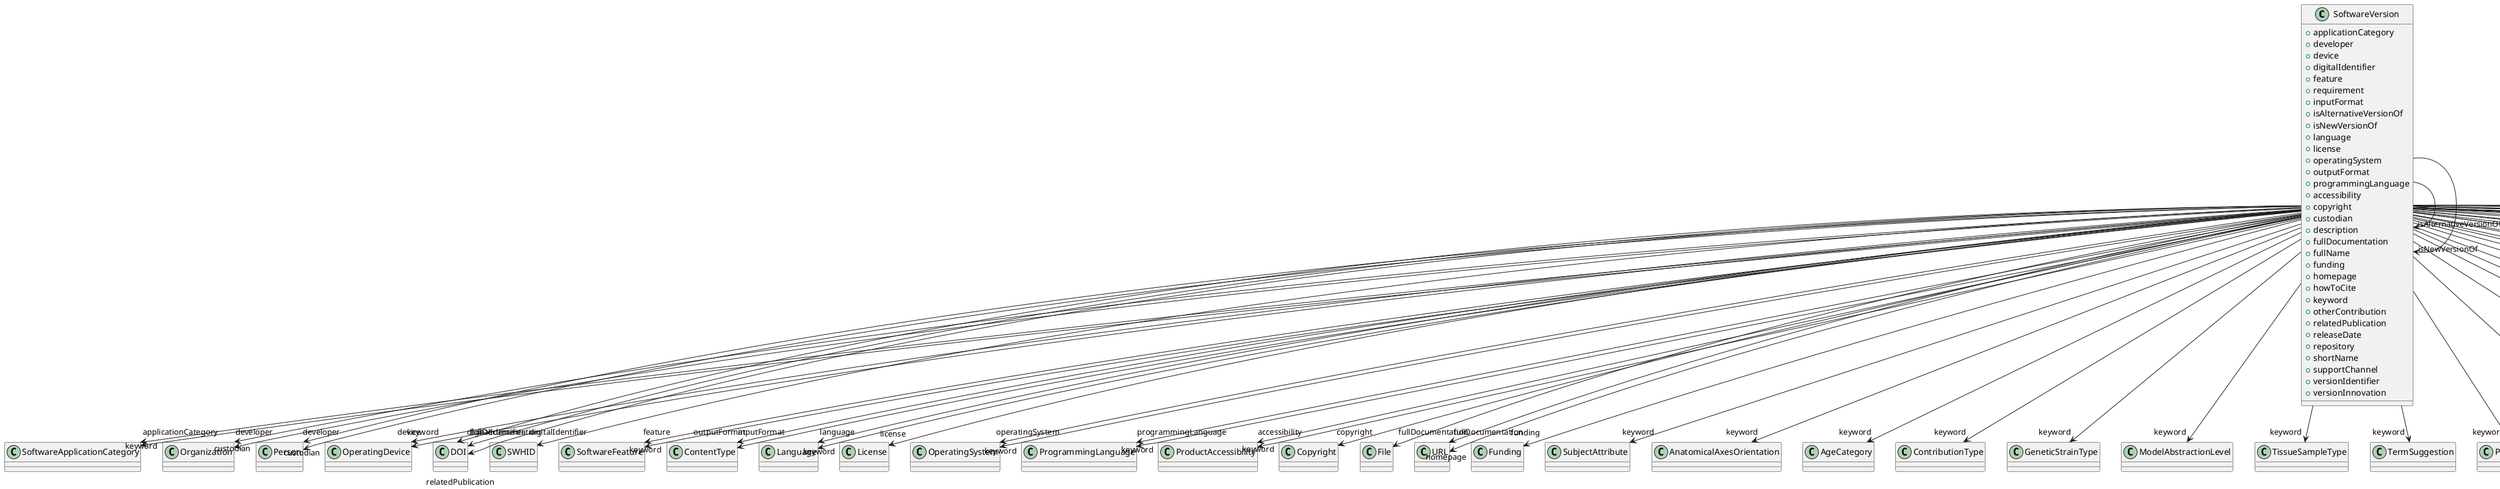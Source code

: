 @startuml
class SoftwareVersion {
+applicationCategory
+developer
+device
+digitalIdentifier
+feature
+requirement
+inputFormat
+isAlternativeVersionOf
+isNewVersionOf
+language
+license
+operatingSystem
+outputFormat
+programmingLanguage
+accessibility
+copyright
+custodian
+description
+fullDocumentation
+fullName
+funding
+homepage
+howToCite
+keyword
+otherContribution
+relatedPublication
+releaseDate
+repository
+shortName
+supportChannel
+versionIdentifier
+versionInnovation

}
SoftwareVersion -d-> "applicationCategory" SoftwareApplicationCategory
SoftwareVersion -d-> "developer" Organization
SoftwareVersion -d-> "developer" Person
SoftwareVersion -d-> "device" OperatingDevice
SoftwareVersion -d-> "digitalIdentifier" DOI
SoftwareVersion -d-> "digitalIdentifier" SWHID
SoftwareVersion -d-> "feature" SoftwareFeature
SoftwareVersion -d-> "inputFormat" ContentType
SoftwareVersion -d-> "isAlternativeVersionOf" SoftwareVersion
SoftwareVersion -d-> "isNewVersionOf" SoftwareVersion
SoftwareVersion -d-> "language" Language
SoftwareVersion -d-> "license" License
SoftwareVersion -d-> "operatingSystem" OperatingSystem
SoftwareVersion -d-> "outputFormat" ContentType
SoftwareVersion -d-> "programmingLanguage" ProgrammingLanguage
SoftwareVersion -d-> "accessibility" ProductAccessibility
SoftwareVersion -d-> "copyright" Copyright
SoftwareVersion -d-> "custodian" Organization
SoftwareVersion -d-> "custodian" Person
SoftwareVersion -d-> "fullDocumentation" DOI
SoftwareVersion -d-> "fullDocumentation" File
SoftwareVersion -d-> "fullDocumentation" URL
SoftwareVersion -d-> "funding" Funding
SoftwareVersion -d-> "homepage" URL
SoftwareVersion -d-> "keyword" SubjectAttribute
SoftwareVersion -d-> "keyword" AnatomicalAxesOrientation
SoftwareVersion -d-> "keyword" SoftwareApplicationCategory
SoftwareVersion -d-> "keyword" AgeCategory
SoftwareVersion -d-> "keyword" ContributionType
SoftwareVersion -d-> "keyword" GeneticStrainType
SoftwareVersion -d-> "keyword" ModelAbstractionLevel
SoftwareVersion -d-> "keyword" TissueSampleType
SoftwareVersion -d-> "keyword" TermSuggestion
SoftwareVersion -d-> "keyword" PreparationType
SoftwareVersion -d-> "keyword" QualitativeOverlap
SoftwareVersion -d-> "keyword" SemanticDataType
SoftwareVersion -d-> "keyword" ProductAccessibility
SoftwareVersion -d-> "keyword" BiologicalSex
SoftwareVersion -d-> "keyword" Disease
SoftwareVersion -d-> "keyword" StimulationApproach
SoftwareVersion -d-> "keyword" UBERONParcellation
SoftwareVersion -d-> "keyword" ProgrammingLanguage
SoftwareVersion -d-> "keyword" StimulusType
SoftwareVersion -d-> "keyword" OperatingDevice
SoftwareVersion -d-> "keyword" DiseaseModel
SoftwareVersion -d-> "keyword" SoftwareFeature
SoftwareVersion -d-> "keyword" ActionStatusType
SoftwareVersion -d-> "keyword" BiologicalOrder
SoftwareVersion -d-> "keyword" FileBundleGrouping
SoftwareVersion -d-> "keyword" FileUsageRole
SoftwareVersion -d-> "keyword" OperatingSystem
SoftwareVersion -d-> "keyword" FileRepositoryType
SoftwareVersion -d-> "keyword" Terminology
SoftwareVersion -d-> "keyword" TissueSampleAttribute
SoftwareVersion -d-> "keyword" ModelScope
SoftwareVersion -d-> "keyword" MetaDataModelType
SoftwareVersion -d-> "keyword" DeviceType
SoftwareVersion -d-> "keyword" CellType
SoftwareVersion -d-> "keyword" Laterality
SoftwareVersion -d-> "keyword" UnitOfMeasurement
SoftwareVersion -d-> "keyword" Species
SoftwareVersion -d-> "keyword" EthicsAssessment
SoftwareVersion -d-> "keyword" CriteriaQualityType
SoftwareVersion -d-> "keyword" ExperimentalApproach
SoftwareVersion -d-> "keyword" Service
SoftwareVersion -d-> "keyword" Handedness
SoftwareVersion -d-> "keyword" Organ
SoftwareVersion -d-> "keyword" TypeOfUncertainty
SoftwareVersion -d-> "keyword" Technique
SoftwareVersion -d-> "keyword" BreedingType
SoftwareVersion -d-> "keyword" DataType
SoftwareVersion -d-> "keyword" Language
SoftwareVersion -d-> "otherContribution" Contribution
SoftwareVersion -d-> "relatedPublication" DOI
SoftwareVersion -d-> "relatedPublication" ISBN
SoftwareVersion -d-> "repository" FileRepository

@enduml